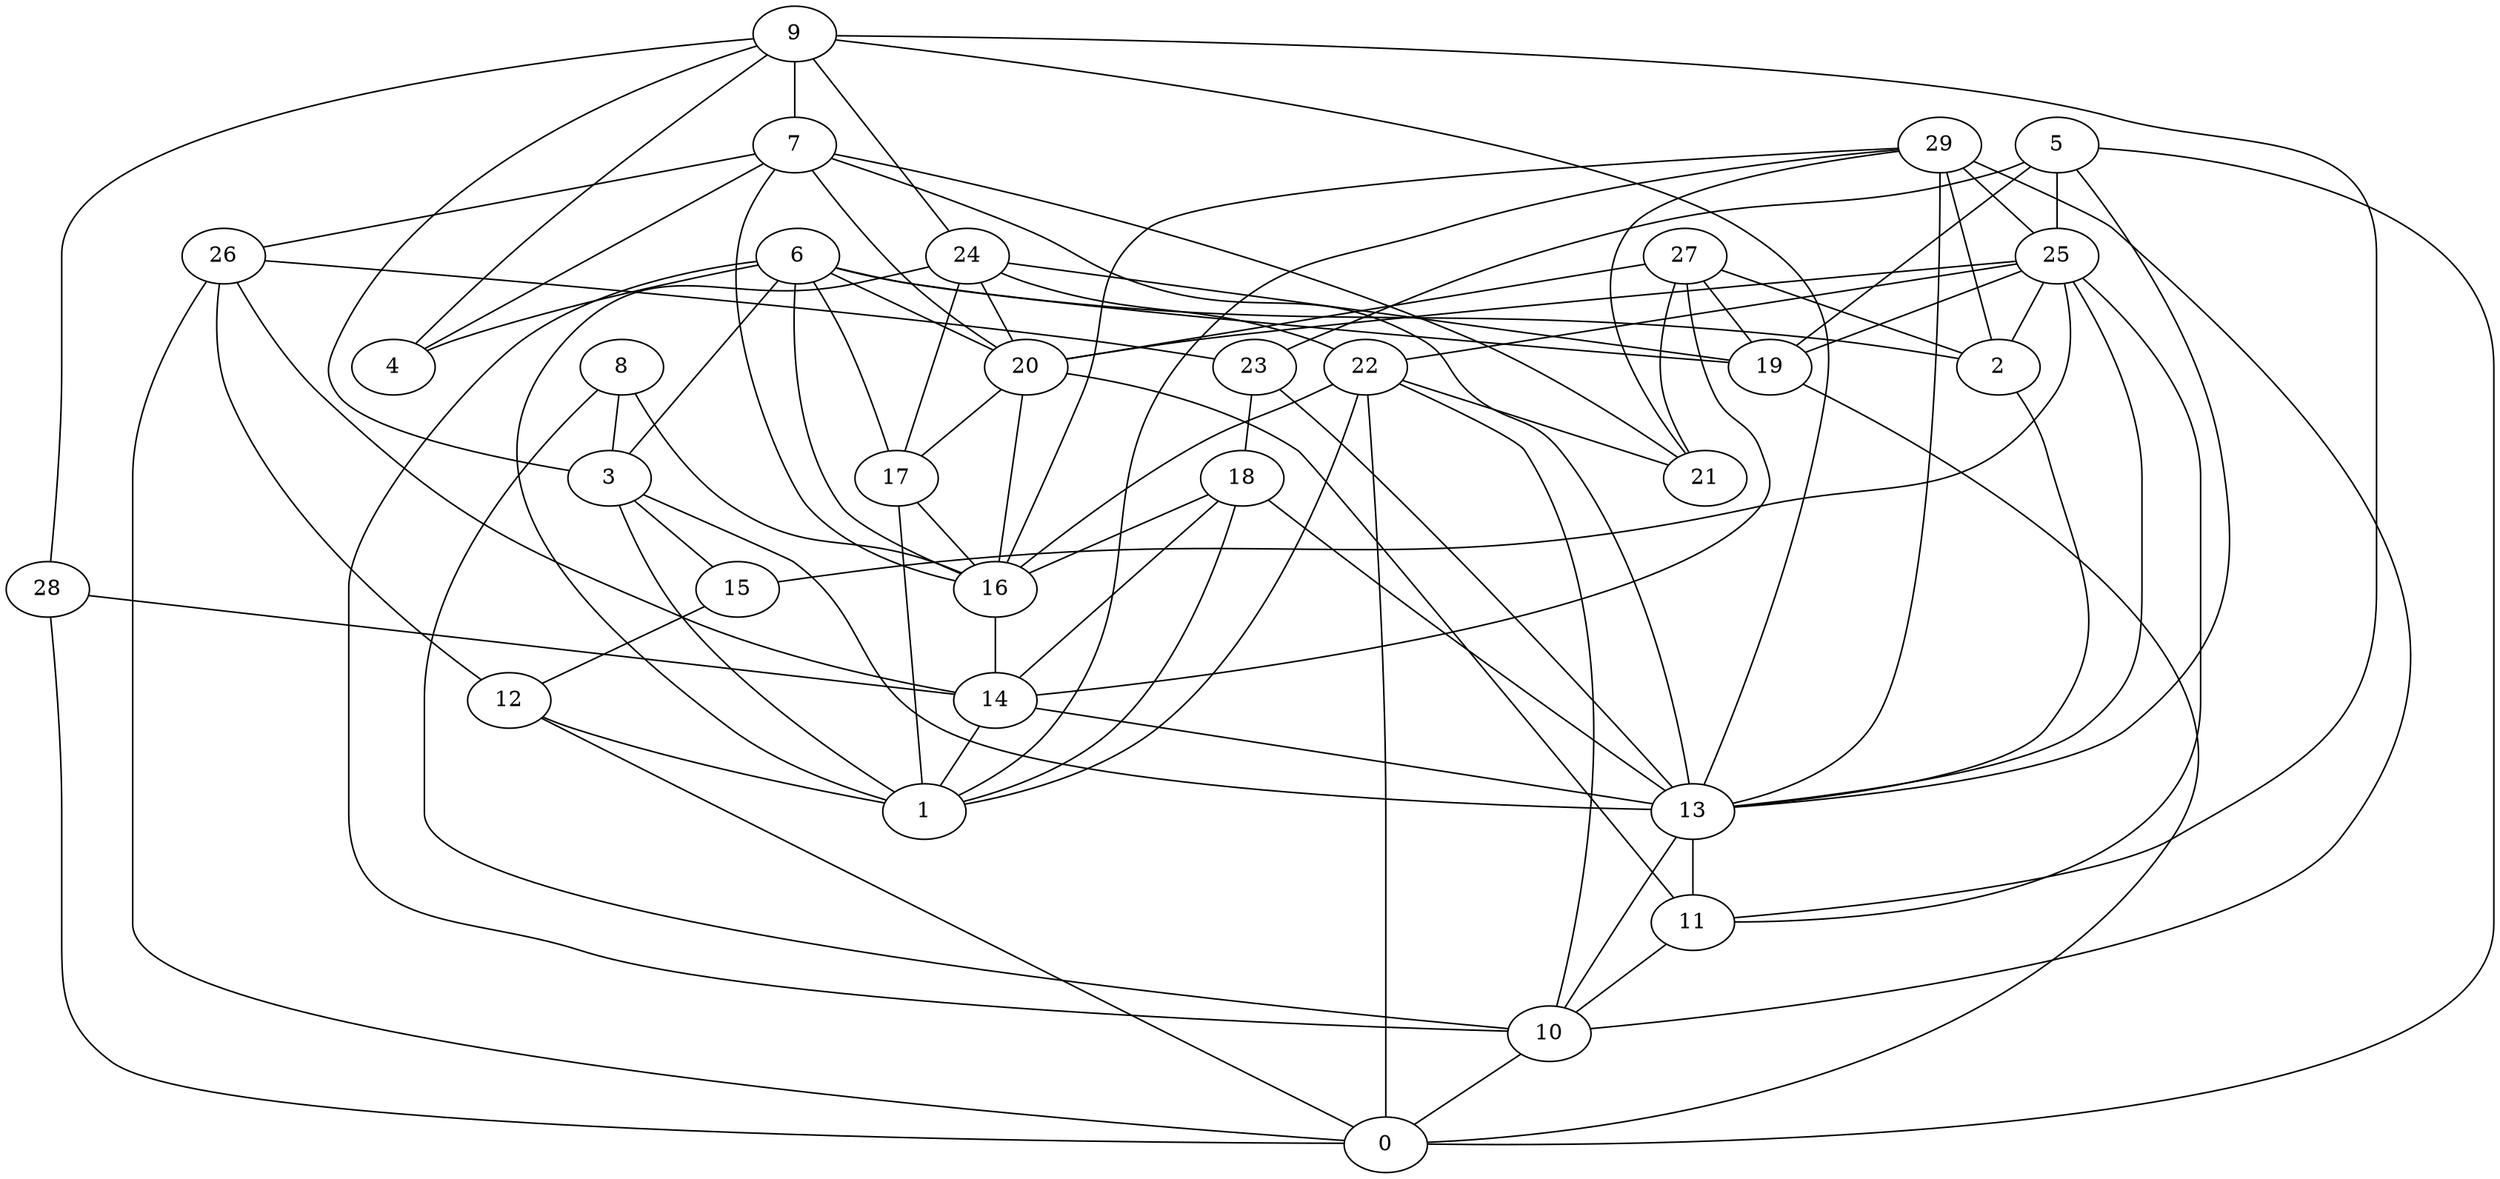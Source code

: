 digraph GG_graph {

subgraph G_graph {
edge [color = black]
"11" -> "10" [dir = none]
"18" -> "16" [dir = none]
"18" -> "14" [dir = none]
"18" -> "1" [dir = none]
"18" -> "13" [dir = none]
"24" -> "22" [dir = none]
"24" -> "17" [dir = none]
"24" -> "1" [dir = none]
"24" -> "19" [dir = none]
"24" -> "20" [dir = none]
"12" -> "1" [dir = none]
"12" -> "0" [dir = none]
"9" -> "28" [dir = none]
"9" -> "4" [dir = none]
"9" -> "3" [dir = none]
"9" -> "13" [dir = none]
"9" -> "7" [dir = none]
"9" -> "11" [dir = none]
"9" -> "24" [dir = none]
"22" -> "21" [dir = none]
"22" -> "16" [dir = none]
"22" -> "10" [dir = none]
"22" -> "0" [dir = none]
"22" -> "1" [dir = none]
"15" -> "12" [dir = none]
"29" -> "16" [dir = none]
"29" -> "21" [dir = none]
"29" -> "10" [dir = none]
"29" -> "25" [dir = none]
"29" -> "1" [dir = none]
"29" -> "13" [dir = none]
"13" -> "11" [dir = none]
"13" -> "10" [dir = none]
"17" -> "16" [dir = none]
"17" -> "1" [dir = none]
"28" -> "0" [dir = none]
"28" -> "14" [dir = none]
"16" -> "14" [dir = none]
"23" -> "18" [dir = none]
"23" -> "13" [dir = none]
"20" -> "11" [dir = none]
"20" -> "17" [dir = none]
"7" -> "26" [dir = none]
"7" -> "20" [dir = none]
"7" -> "4" [dir = none]
"7" -> "16" [dir = none]
"7" -> "21" [dir = none]
"7" -> "13" [dir = none]
"10" -> "0" [dir = none]
"27" -> "2" [dir = none]
"27" -> "19" [dir = none]
"27" -> "14" [dir = none]
"27" -> "21" [dir = none]
"14" -> "13" [dir = none]
"14" -> "1" [dir = none]
"26" -> "23" [dir = none]
"26" -> "12" [dir = none]
"26" -> "0" [dir = none]
"26" -> "14" [dir = none]
"19" -> "0" [dir = none]
"3" -> "15" [dir = none]
"3" -> "13" [dir = none]
"3" -> "1" [dir = none]
"6" -> "20" [dir = none]
"6" -> "16" [dir = none]
"6" -> "2" [dir = none]
"6" -> "19" [dir = none]
"6" -> "10" [dir = none]
"6" -> "3" [dir = none]
"6" -> "17" [dir = none]
"6" -> "4" [dir = none]
"8" -> "10" [dir = none]
"8" -> "3" [dir = none]
"8" -> "16" [dir = none]
"25" -> "20" [dir = none]
"25" -> "15" [dir = none]
"25" -> "22" [dir = none]
"25" -> "13" [dir = none]
"25" -> "19" [dir = none]
"25" -> "2" [dir = none]
"25" -> "11" [dir = none]
"2" -> "13" [dir = none]
"5" -> "0" [dir = none]
"5" -> "13" [dir = none]
"5" -> "25" [dir = none]
"5" -> "23" [dir = none]
"5" -> "19" [dir = none]
"29" -> "2" [dir = none]
"20" -> "16" [dir = none]
"27" -> "20" [dir = none]
}

}
